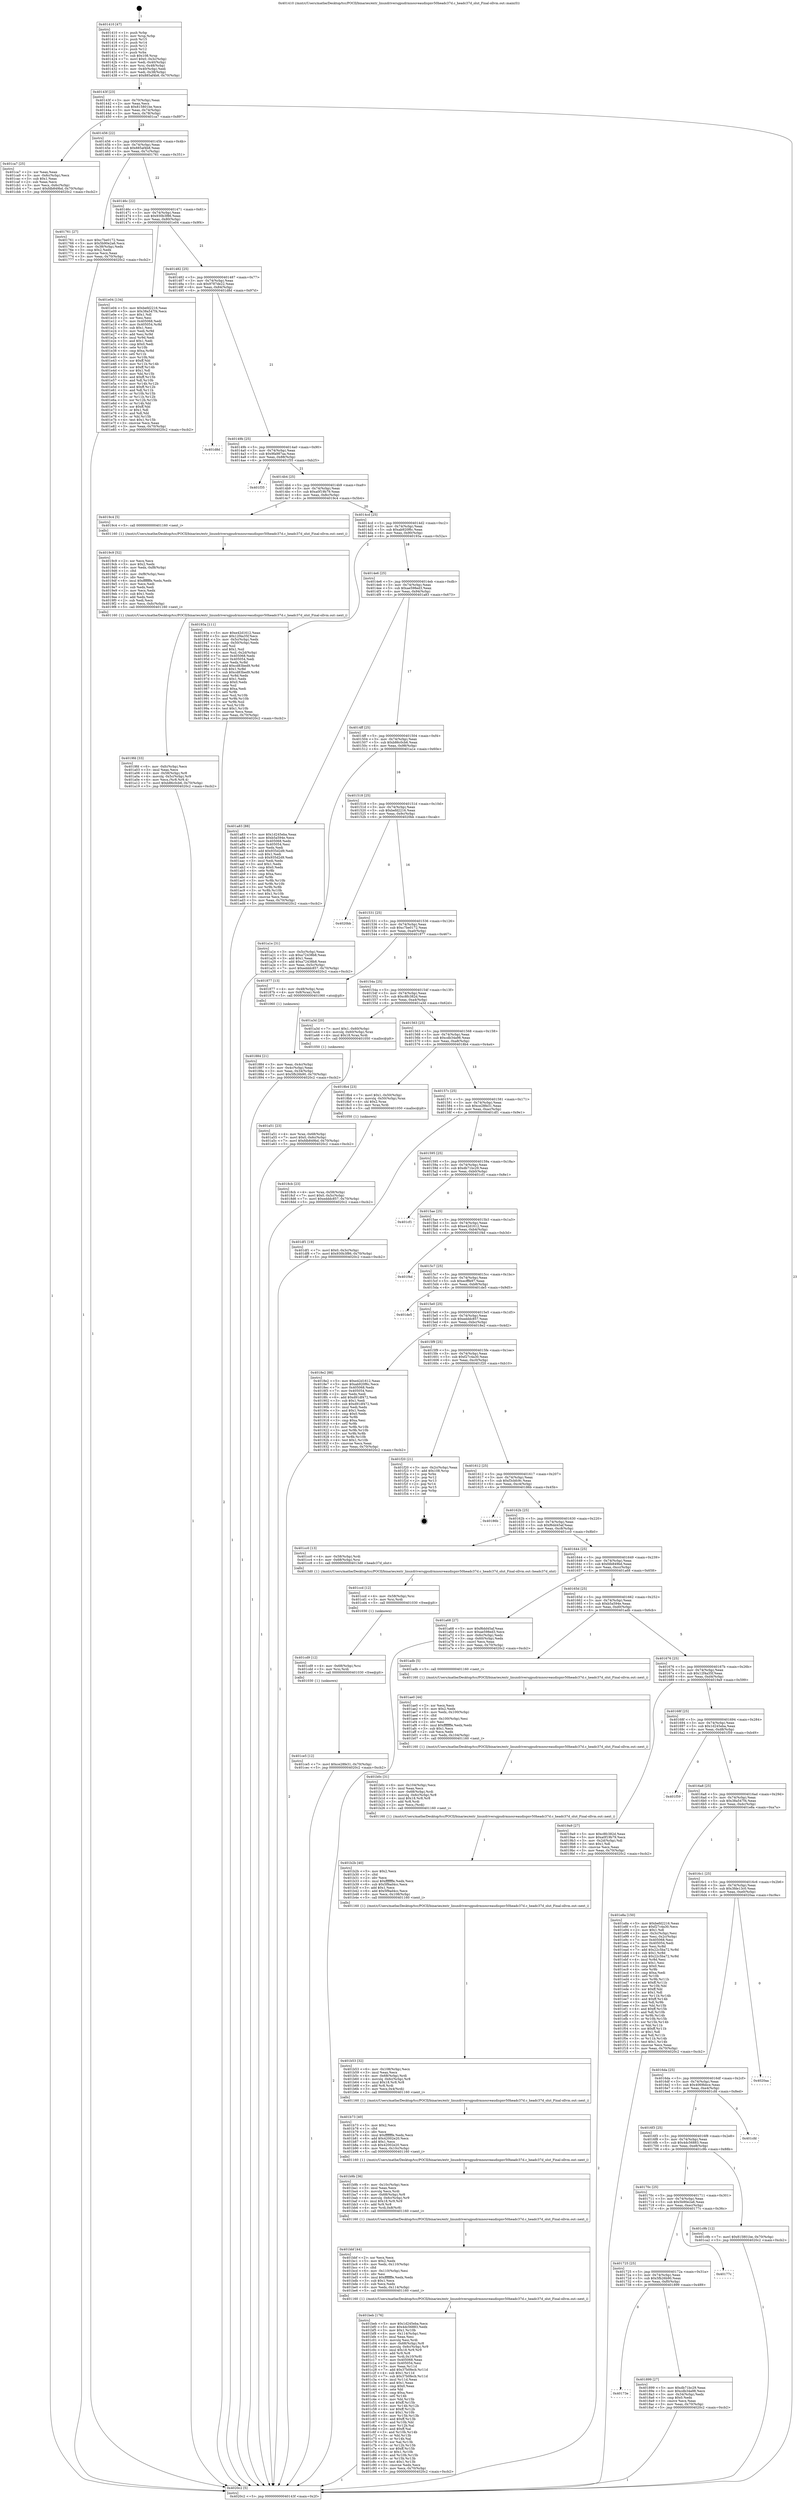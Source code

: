 digraph "0x401410" {
  label = "0x401410 (/mnt/c/Users/mathe/Desktop/tcc/POCII/binaries/extr_linuxdriversgpudrmnouveaudispnv50headc37d.c_headc37d_olut_Final-ollvm.out::main(0))"
  labelloc = "t"
  node[shape=record]

  Entry [label="",width=0.3,height=0.3,shape=circle,fillcolor=black,style=filled]
  "0x40143f" [label="{
     0x40143f [23]\l
     | [instrs]\l
     &nbsp;&nbsp;0x40143f \<+3\>: mov -0x70(%rbp),%eax\l
     &nbsp;&nbsp;0x401442 \<+2\>: mov %eax,%ecx\l
     &nbsp;&nbsp;0x401444 \<+6\>: sub $0x815801be,%ecx\l
     &nbsp;&nbsp;0x40144a \<+3\>: mov %eax,-0x74(%rbp)\l
     &nbsp;&nbsp;0x40144d \<+3\>: mov %ecx,-0x78(%rbp)\l
     &nbsp;&nbsp;0x401450 \<+6\>: je 0000000000401ca7 \<main+0x897\>\l
  }"]
  "0x401ca7" [label="{
     0x401ca7 [25]\l
     | [instrs]\l
     &nbsp;&nbsp;0x401ca7 \<+2\>: xor %eax,%eax\l
     &nbsp;&nbsp;0x401ca9 \<+3\>: mov -0x6c(%rbp),%ecx\l
     &nbsp;&nbsp;0x401cac \<+3\>: sub $0x1,%eax\l
     &nbsp;&nbsp;0x401caf \<+2\>: sub %eax,%ecx\l
     &nbsp;&nbsp;0x401cb1 \<+3\>: mov %ecx,-0x6c(%rbp)\l
     &nbsp;&nbsp;0x401cb4 \<+7\>: movl $0xfdb849bd,-0x70(%rbp)\l
     &nbsp;&nbsp;0x401cbb \<+5\>: jmp 00000000004020c2 \<main+0xcb2\>\l
  }"]
  "0x401456" [label="{
     0x401456 [22]\l
     | [instrs]\l
     &nbsp;&nbsp;0x401456 \<+5\>: jmp 000000000040145b \<main+0x4b\>\l
     &nbsp;&nbsp;0x40145b \<+3\>: mov -0x74(%rbp),%eax\l
     &nbsp;&nbsp;0x40145e \<+5\>: sub $0x885af4b8,%eax\l
     &nbsp;&nbsp;0x401463 \<+3\>: mov %eax,-0x7c(%rbp)\l
     &nbsp;&nbsp;0x401466 \<+6\>: je 0000000000401761 \<main+0x351\>\l
  }"]
  Exit [label="",width=0.3,height=0.3,shape=circle,fillcolor=black,style=filled,peripheries=2]
  "0x401761" [label="{
     0x401761 [27]\l
     | [instrs]\l
     &nbsp;&nbsp;0x401761 \<+5\>: mov $0xc7be0172,%eax\l
     &nbsp;&nbsp;0x401766 \<+5\>: mov $0x5b90e2a6,%ecx\l
     &nbsp;&nbsp;0x40176b \<+3\>: mov -0x38(%rbp),%edx\l
     &nbsp;&nbsp;0x40176e \<+3\>: cmp $0x2,%edx\l
     &nbsp;&nbsp;0x401771 \<+3\>: cmovne %ecx,%eax\l
     &nbsp;&nbsp;0x401774 \<+3\>: mov %eax,-0x70(%rbp)\l
     &nbsp;&nbsp;0x401777 \<+5\>: jmp 00000000004020c2 \<main+0xcb2\>\l
  }"]
  "0x40146c" [label="{
     0x40146c [22]\l
     | [instrs]\l
     &nbsp;&nbsp;0x40146c \<+5\>: jmp 0000000000401471 \<main+0x61\>\l
     &nbsp;&nbsp;0x401471 \<+3\>: mov -0x74(%rbp),%eax\l
     &nbsp;&nbsp;0x401474 \<+5\>: sub $0x930b3f86,%eax\l
     &nbsp;&nbsp;0x401479 \<+3\>: mov %eax,-0x80(%rbp)\l
     &nbsp;&nbsp;0x40147c \<+6\>: je 0000000000401e04 \<main+0x9f4\>\l
  }"]
  "0x4020c2" [label="{
     0x4020c2 [5]\l
     | [instrs]\l
     &nbsp;&nbsp;0x4020c2 \<+5\>: jmp 000000000040143f \<main+0x2f\>\l
  }"]
  "0x401410" [label="{
     0x401410 [47]\l
     | [instrs]\l
     &nbsp;&nbsp;0x401410 \<+1\>: push %rbp\l
     &nbsp;&nbsp;0x401411 \<+3\>: mov %rsp,%rbp\l
     &nbsp;&nbsp;0x401414 \<+2\>: push %r15\l
     &nbsp;&nbsp;0x401416 \<+2\>: push %r14\l
     &nbsp;&nbsp;0x401418 \<+2\>: push %r13\l
     &nbsp;&nbsp;0x40141a \<+2\>: push %r12\l
     &nbsp;&nbsp;0x40141c \<+1\>: push %rbx\l
     &nbsp;&nbsp;0x40141d \<+7\>: sub $0x108,%rsp\l
     &nbsp;&nbsp;0x401424 \<+7\>: movl $0x0,-0x3c(%rbp)\l
     &nbsp;&nbsp;0x40142b \<+3\>: mov %edi,-0x40(%rbp)\l
     &nbsp;&nbsp;0x40142e \<+4\>: mov %rsi,-0x48(%rbp)\l
     &nbsp;&nbsp;0x401432 \<+3\>: mov -0x40(%rbp),%edi\l
     &nbsp;&nbsp;0x401435 \<+3\>: mov %edi,-0x38(%rbp)\l
     &nbsp;&nbsp;0x401438 \<+7\>: movl $0x885af4b8,-0x70(%rbp)\l
  }"]
  "0x401ce5" [label="{
     0x401ce5 [12]\l
     | [instrs]\l
     &nbsp;&nbsp;0x401ce5 \<+7\>: movl $0xce28fe31,-0x70(%rbp)\l
     &nbsp;&nbsp;0x401cec \<+5\>: jmp 00000000004020c2 \<main+0xcb2\>\l
  }"]
  "0x401e04" [label="{
     0x401e04 [134]\l
     | [instrs]\l
     &nbsp;&nbsp;0x401e04 \<+5\>: mov $0xbefd2216,%eax\l
     &nbsp;&nbsp;0x401e09 \<+5\>: mov $0x38a547f4,%ecx\l
     &nbsp;&nbsp;0x401e0e \<+2\>: mov $0x1,%dl\l
     &nbsp;&nbsp;0x401e10 \<+2\>: xor %esi,%esi\l
     &nbsp;&nbsp;0x401e12 \<+7\>: mov 0x405068,%edi\l
     &nbsp;&nbsp;0x401e19 \<+8\>: mov 0x405054,%r8d\l
     &nbsp;&nbsp;0x401e21 \<+3\>: sub $0x1,%esi\l
     &nbsp;&nbsp;0x401e24 \<+3\>: mov %edi,%r9d\l
     &nbsp;&nbsp;0x401e27 \<+3\>: add %esi,%r9d\l
     &nbsp;&nbsp;0x401e2a \<+4\>: imul %r9d,%edi\l
     &nbsp;&nbsp;0x401e2e \<+3\>: and $0x1,%edi\l
     &nbsp;&nbsp;0x401e31 \<+3\>: cmp $0x0,%edi\l
     &nbsp;&nbsp;0x401e34 \<+4\>: sete %r10b\l
     &nbsp;&nbsp;0x401e38 \<+4\>: cmp $0xa,%r8d\l
     &nbsp;&nbsp;0x401e3c \<+4\>: setl %r11b\l
     &nbsp;&nbsp;0x401e40 \<+3\>: mov %r10b,%bl\l
     &nbsp;&nbsp;0x401e43 \<+3\>: xor $0xff,%bl\l
     &nbsp;&nbsp;0x401e46 \<+3\>: mov %r11b,%r14b\l
     &nbsp;&nbsp;0x401e49 \<+4\>: xor $0xff,%r14b\l
     &nbsp;&nbsp;0x401e4d \<+3\>: xor $0x1,%dl\l
     &nbsp;&nbsp;0x401e50 \<+3\>: mov %bl,%r15b\l
     &nbsp;&nbsp;0x401e53 \<+4\>: and $0xff,%r15b\l
     &nbsp;&nbsp;0x401e57 \<+3\>: and %dl,%r10b\l
     &nbsp;&nbsp;0x401e5a \<+3\>: mov %r14b,%r12b\l
     &nbsp;&nbsp;0x401e5d \<+4\>: and $0xff,%r12b\l
     &nbsp;&nbsp;0x401e61 \<+3\>: and %dl,%r11b\l
     &nbsp;&nbsp;0x401e64 \<+3\>: or %r10b,%r15b\l
     &nbsp;&nbsp;0x401e67 \<+3\>: or %r11b,%r12b\l
     &nbsp;&nbsp;0x401e6a \<+3\>: xor %r12b,%r15b\l
     &nbsp;&nbsp;0x401e6d \<+3\>: or %r14b,%bl\l
     &nbsp;&nbsp;0x401e70 \<+3\>: xor $0xff,%bl\l
     &nbsp;&nbsp;0x401e73 \<+3\>: or $0x1,%dl\l
     &nbsp;&nbsp;0x401e76 \<+2\>: and %dl,%bl\l
     &nbsp;&nbsp;0x401e78 \<+3\>: or %bl,%r15b\l
     &nbsp;&nbsp;0x401e7b \<+4\>: test $0x1,%r15b\l
     &nbsp;&nbsp;0x401e7f \<+3\>: cmovne %ecx,%eax\l
     &nbsp;&nbsp;0x401e82 \<+3\>: mov %eax,-0x70(%rbp)\l
     &nbsp;&nbsp;0x401e85 \<+5\>: jmp 00000000004020c2 \<main+0xcb2\>\l
  }"]
  "0x401482" [label="{
     0x401482 [25]\l
     | [instrs]\l
     &nbsp;&nbsp;0x401482 \<+5\>: jmp 0000000000401487 \<main+0x77\>\l
     &nbsp;&nbsp;0x401487 \<+3\>: mov -0x74(%rbp),%eax\l
     &nbsp;&nbsp;0x40148a \<+5\>: sub $0x9787de22,%eax\l
     &nbsp;&nbsp;0x40148f \<+6\>: mov %eax,-0x84(%rbp)\l
     &nbsp;&nbsp;0x401495 \<+6\>: je 0000000000401d8d \<main+0x97d\>\l
  }"]
  "0x401cd9" [label="{
     0x401cd9 [12]\l
     | [instrs]\l
     &nbsp;&nbsp;0x401cd9 \<+4\>: mov -0x68(%rbp),%rsi\l
     &nbsp;&nbsp;0x401cdd \<+3\>: mov %rsi,%rdi\l
     &nbsp;&nbsp;0x401ce0 \<+5\>: call 0000000000401030 \<free@plt\>\l
     | [calls]\l
     &nbsp;&nbsp;0x401030 \{1\} (unknown)\l
  }"]
  "0x401d8d" [label="{
     0x401d8d\l
  }", style=dashed]
  "0x40149b" [label="{
     0x40149b [25]\l
     | [instrs]\l
     &nbsp;&nbsp;0x40149b \<+5\>: jmp 00000000004014a0 \<main+0x90\>\l
     &nbsp;&nbsp;0x4014a0 \<+3\>: mov -0x74(%rbp),%eax\l
     &nbsp;&nbsp;0x4014a3 \<+5\>: sub $0x9fa987aa,%eax\l
     &nbsp;&nbsp;0x4014a8 \<+6\>: mov %eax,-0x88(%rbp)\l
     &nbsp;&nbsp;0x4014ae \<+6\>: je 0000000000401f35 \<main+0xb25\>\l
  }"]
  "0x401ccd" [label="{
     0x401ccd [12]\l
     | [instrs]\l
     &nbsp;&nbsp;0x401ccd \<+4\>: mov -0x58(%rbp),%rsi\l
     &nbsp;&nbsp;0x401cd1 \<+3\>: mov %rsi,%rdi\l
     &nbsp;&nbsp;0x401cd4 \<+5\>: call 0000000000401030 \<free@plt\>\l
     | [calls]\l
     &nbsp;&nbsp;0x401030 \{1\} (unknown)\l
  }"]
  "0x401f35" [label="{
     0x401f35\l
  }", style=dashed]
  "0x4014b4" [label="{
     0x4014b4 [25]\l
     | [instrs]\l
     &nbsp;&nbsp;0x4014b4 \<+5\>: jmp 00000000004014b9 \<main+0xa9\>\l
     &nbsp;&nbsp;0x4014b9 \<+3\>: mov -0x74(%rbp),%eax\l
     &nbsp;&nbsp;0x4014bc \<+5\>: sub $0xa0f19b79,%eax\l
     &nbsp;&nbsp;0x4014c1 \<+6\>: mov %eax,-0x8c(%rbp)\l
     &nbsp;&nbsp;0x4014c7 \<+6\>: je 00000000004019c4 \<main+0x5b4\>\l
  }"]
  "0x401beb" [label="{
     0x401beb [176]\l
     | [instrs]\l
     &nbsp;&nbsp;0x401beb \<+5\>: mov $0x1d245eba,%ecx\l
     &nbsp;&nbsp;0x401bf0 \<+5\>: mov $0x4dc56883,%edx\l
     &nbsp;&nbsp;0x401bf5 \<+3\>: mov $0x1,%r10b\l
     &nbsp;&nbsp;0x401bf8 \<+6\>: mov -0x114(%rbp),%esi\l
     &nbsp;&nbsp;0x401bfe \<+3\>: imul %eax,%esi\l
     &nbsp;&nbsp;0x401c01 \<+3\>: movslq %esi,%rdi\l
     &nbsp;&nbsp;0x401c04 \<+4\>: mov -0x68(%rbp),%r8\l
     &nbsp;&nbsp;0x401c08 \<+4\>: movslq -0x6c(%rbp),%r9\l
     &nbsp;&nbsp;0x401c0c \<+4\>: imul $0x18,%r9,%r9\l
     &nbsp;&nbsp;0x401c10 \<+3\>: add %r9,%r8\l
     &nbsp;&nbsp;0x401c13 \<+4\>: mov %rdi,0x10(%r8)\l
     &nbsp;&nbsp;0x401c17 \<+7\>: mov 0x405068,%eax\l
     &nbsp;&nbsp;0x401c1e \<+7\>: mov 0x405054,%esi\l
     &nbsp;&nbsp;0x401c25 \<+3\>: mov %eax,%r11d\l
     &nbsp;&nbsp;0x401c28 \<+7\>: add $0x37b0fecb,%r11d\l
     &nbsp;&nbsp;0x401c2f \<+4\>: sub $0x1,%r11d\l
     &nbsp;&nbsp;0x401c33 \<+7\>: sub $0x37b0fecb,%r11d\l
     &nbsp;&nbsp;0x401c3a \<+4\>: imul %r11d,%eax\l
     &nbsp;&nbsp;0x401c3e \<+3\>: and $0x1,%eax\l
     &nbsp;&nbsp;0x401c41 \<+3\>: cmp $0x0,%eax\l
     &nbsp;&nbsp;0x401c44 \<+3\>: sete %bl\l
     &nbsp;&nbsp;0x401c47 \<+3\>: cmp $0xa,%esi\l
     &nbsp;&nbsp;0x401c4a \<+4\>: setl %r14b\l
     &nbsp;&nbsp;0x401c4e \<+3\>: mov %bl,%r15b\l
     &nbsp;&nbsp;0x401c51 \<+4\>: xor $0xff,%r15b\l
     &nbsp;&nbsp;0x401c55 \<+3\>: mov %r14b,%r12b\l
     &nbsp;&nbsp;0x401c58 \<+4\>: xor $0xff,%r12b\l
     &nbsp;&nbsp;0x401c5c \<+4\>: xor $0x1,%r10b\l
     &nbsp;&nbsp;0x401c60 \<+3\>: mov %r15b,%r13b\l
     &nbsp;&nbsp;0x401c63 \<+4\>: and $0xff,%r13b\l
     &nbsp;&nbsp;0x401c67 \<+3\>: and %r10b,%bl\l
     &nbsp;&nbsp;0x401c6a \<+3\>: mov %r12b,%al\l
     &nbsp;&nbsp;0x401c6d \<+2\>: and $0xff,%al\l
     &nbsp;&nbsp;0x401c6f \<+3\>: and %r10b,%r14b\l
     &nbsp;&nbsp;0x401c72 \<+3\>: or %bl,%r13b\l
     &nbsp;&nbsp;0x401c75 \<+3\>: or %r14b,%al\l
     &nbsp;&nbsp;0x401c78 \<+3\>: xor %al,%r13b\l
     &nbsp;&nbsp;0x401c7b \<+3\>: or %r12b,%r15b\l
     &nbsp;&nbsp;0x401c7e \<+4\>: xor $0xff,%r15b\l
     &nbsp;&nbsp;0x401c82 \<+4\>: or $0x1,%r10b\l
     &nbsp;&nbsp;0x401c86 \<+3\>: and %r10b,%r15b\l
     &nbsp;&nbsp;0x401c89 \<+3\>: or %r15b,%r13b\l
     &nbsp;&nbsp;0x401c8c \<+4\>: test $0x1,%r13b\l
     &nbsp;&nbsp;0x401c90 \<+3\>: cmovne %edx,%ecx\l
     &nbsp;&nbsp;0x401c93 \<+3\>: mov %ecx,-0x70(%rbp)\l
     &nbsp;&nbsp;0x401c96 \<+5\>: jmp 00000000004020c2 \<main+0xcb2\>\l
  }"]
  "0x4019c4" [label="{
     0x4019c4 [5]\l
     | [instrs]\l
     &nbsp;&nbsp;0x4019c4 \<+5\>: call 0000000000401160 \<next_i\>\l
     | [calls]\l
     &nbsp;&nbsp;0x401160 \{1\} (/mnt/c/Users/mathe/Desktop/tcc/POCII/binaries/extr_linuxdriversgpudrmnouveaudispnv50headc37d.c_headc37d_olut_Final-ollvm.out::next_i)\l
  }"]
  "0x4014cd" [label="{
     0x4014cd [25]\l
     | [instrs]\l
     &nbsp;&nbsp;0x4014cd \<+5\>: jmp 00000000004014d2 \<main+0xc2\>\l
     &nbsp;&nbsp;0x4014d2 \<+3\>: mov -0x74(%rbp),%eax\l
     &nbsp;&nbsp;0x4014d5 \<+5\>: sub $0xab920f6c,%eax\l
     &nbsp;&nbsp;0x4014da \<+6\>: mov %eax,-0x90(%rbp)\l
     &nbsp;&nbsp;0x4014e0 \<+6\>: je 000000000040193a \<main+0x52a\>\l
  }"]
  "0x401bbf" [label="{
     0x401bbf [44]\l
     | [instrs]\l
     &nbsp;&nbsp;0x401bbf \<+2\>: xor %ecx,%ecx\l
     &nbsp;&nbsp;0x401bc1 \<+5\>: mov $0x2,%edx\l
     &nbsp;&nbsp;0x401bc6 \<+6\>: mov %edx,-0x110(%rbp)\l
     &nbsp;&nbsp;0x401bcc \<+1\>: cltd\l
     &nbsp;&nbsp;0x401bcd \<+6\>: mov -0x110(%rbp),%esi\l
     &nbsp;&nbsp;0x401bd3 \<+2\>: idiv %esi\l
     &nbsp;&nbsp;0x401bd5 \<+6\>: imul $0xfffffffe,%edx,%edx\l
     &nbsp;&nbsp;0x401bdb \<+3\>: sub $0x1,%ecx\l
     &nbsp;&nbsp;0x401bde \<+2\>: sub %ecx,%edx\l
     &nbsp;&nbsp;0x401be0 \<+6\>: mov %edx,-0x114(%rbp)\l
     &nbsp;&nbsp;0x401be6 \<+5\>: call 0000000000401160 \<next_i\>\l
     | [calls]\l
     &nbsp;&nbsp;0x401160 \{1\} (/mnt/c/Users/mathe/Desktop/tcc/POCII/binaries/extr_linuxdriversgpudrmnouveaudispnv50headc37d.c_headc37d_olut_Final-ollvm.out::next_i)\l
  }"]
  "0x40193a" [label="{
     0x40193a [111]\l
     | [instrs]\l
     &nbsp;&nbsp;0x40193a \<+5\>: mov $0xe42d1612,%eax\l
     &nbsp;&nbsp;0x40193f \<+5\>: mov $0x12f4a35f,%ecx\l
     &nbsp;&nbsp;0x401944 \<+3\>: mov -0x5c(%rbp),%edx\l
     &nbsp;&nbsp;0x401947 \<+3\>: cmp -0x50(%rbp),%edx\l
     &nbsp;&nbsp;0x40194a \<+4\>: setl %sil\l
     &nbsp;&nbsp;0x40194e \<+4\>: and $0x1,%sil\l
     &nbsp;&nbsp;0x401952 \<+4\>: mov %sil,-0x2d(%rbp)\l
     &nbsp;&nbsp;0x401956 \<+7\>: mov 0x405068,%edx\l
     &nbsp;&nbsp;0x40195d \<+7\>: mov 0x405054,%edi\l
     &nbsp;&nbsp;0x401964 \<+3\>: mov %edx,%r8d\l
     &nbsp;&nbsp;0x401967 \<+7\>: add $0xcd83bed9,%r8d\l
     &nbsp;&nbsp;0x40196e \<+4\>: sub $0x1,%r8d\l
     &nbsp;&nbsp;0x401972 \<+7\>: sub $0xcd83bed9,%r8d\l
     &nbsp;&nbsp;0x401979 \<+4\>: imul %r8d,%edx\l
     &nbsp;&nbsp;0x40197d \<+3\>: and $0x1,%edx\l
     &nbsp;&nbsp;0x401980 \<+3\>: cmp $0x0,%edx\l
     &nbsp;&nbsp;0x401983 \<+4\>: sete %sil\l
     &nbsp;&nbsp;0x401987 \<+3\>: cmp $0xa,%edi\l
     &nbsp;&nbsp;0x40198a \<+4\>: setl %r9b\l
     &nbsp;&nbsp;0x40198e \<+3\>: mov %sil,%r10b\l
     &nbsp;&nbsp;0x401991 \<+3\>: and %r9b,%r10b\l
     &nbsp;&nbsp;0x401994 \<+3\>: xor %r9b,%sil\l
     &nbsp;&nbsp;0x401997 \<+3\>: or %sil,%r10b\l
     &nbsp;&nbsp;0x40199a \<+4\>: test $0x1,%r10b\l
     &nbsp;&nbsp;0x40199e \<+3\>: cmovne %ecx,%eax\l
     &nbsp;&nbsp;0x4019a1 \<+3\>: mov %eax,-0x70(%rbp)\l
     &nbsp;&nbsp;0x4019a4 \<+5\>: jmp 00000000004020c2 \<main+0xcb2\>\l
  }"]
  "0x4014e6" [label="{
     0x4014e6 [25]\l
     | [instrs]\l
     &nbsp;&nbsp;0x4014e6 \<+5\>: jmp 00000000004014eb \<main+0xdb\>\l
     &nbsp;&nbsp;0x4014eb \<+3\>: mov -0x74(%rbp),%eax\l
     &nbsp;&nbsp;0x4014ee \<+5\>: sub $0xae598ed3,%eax\l
     &nbsp;&nbsp;0x4014f3 \<+6\>: mov %eax,-0x94(%rbp)\l
     &nbsp;&nbsp;0x4014f9 \<+6\>: je 0000000000401a83 \<main+0x673\>\l
  }"]
  "0x401b9b" [label="{
     0x401b9b [36]\l
     | [instrs]\l
     &nbsp;&nbsp;0x401b9b \<+6\>: mov -0x10c(%rbp),%ecx\l
     &nbsp;&nbsp;0x401ba1 \<+3\>: imul %eax,%ecx\l
     &nbsp;&nbsp;0x401ba4 \<+3\>: movslq %ecx,%rdi\l
     &nbsp;&nbsp;0x401ba7 \<+4\>: mov -0x68(%rbp),%r8\l
     &nbsp;&nbsp;0x401bab \<+4\>: movslq -0x6c(%rbp),%r9\l
     &nbsp;&nbsp;0x401baf \<+4\>: imul $0x18,%r9,%r9\l
     &nbsp;&nbsp;0x401bb3 \<+3\>: add %r9,%r8\l
     &nbsp;&nbsp;0x401bb6 \<+4\>: mov %rdi,0x8(%r8)\l
     &nbsp;&nbsp;0x401bba \<+5\>: call 0000000000401160 \<next_i\>\l
     | [calls]\l
     &nbsp;&nbsp;0x401160 \{1\} (/mnt/c/Users/mathe/Desktop/tcc/POCII/binaries/extr_linuxdriversgpudrmnouveaudispnv50headc37d.c_headc37d_olut_Final-ollvm.out::next_i)\l
  }"]
  "0x401a83" [label="{
     0x401a83 [88]\l
     | [instrs]\l
     &nbsp;&nbsp;0x401a83 \<+5\>: mov $0x1d245eba,%eax\l
     &nbsp;&nbsp;0x401a88 \<+5\>: mov $0xb5a594e,%ecx\l
     &nbsp;&nbsp;0x401a8d \<+7\>: mov 0x405068,%edx\l
     &nbsp;&nbsp;0x401a94 \<+7\>: mov 0x405054,%esi\l
     &nbsp;&nbsp;0x401a9b \<+2\>: mov %edx,%edi\l
     &nbsp;&nbsp;0x401a9d \<+6\>: add $0x935d2d9,%edi\l
     &nbsp;&nbsp;0x401aa3 \<+3\>: sub $0x1,%edi\l
     &nbsp;&nbsp;0x401aa6 \<+6\>: sub $0x935d2d9,%edi\l
     &nbsp;&nbsp;0x401aac \<+3\>: imul %edi,%edx\l
     &nbsp;&nbsp;0x401aaf \<+3\>: and $0x1,%edx\l
     &nbsp;&nbsp;0x401ab2 \<+3\>: cmp $0x0,%edx\l
     &nbsp;&nbsp;0x401ab5 \<+4\>: sete %r8b\l
     &nbsp;&nbsp;0x401ab9 \<+3\>: cmp $0xa,%esi\l
     &nbsp;&nbsp;0x401abc \<+4\>: setl %r9b\l
     &nbsp;&nbsp;0x401ac0 \<+3\>: mov %r8b,%r10b\l
     &nbsp;&nbsp;0x401ac3 \<+3\>: and %r9b,%r10b\l
     &nbsp;&nbsp;0x401ac6 \<+3\>: xor %r9b,%r8b\l
     &nbsp;&nbsp;0x401ac9 \<+3\>: or %r8b,%r10b\l
     &nbsp;&nbsp;0x401acc \<+4\>: test $0x1,%r10b\l
     &nbsp;&nbsp;0x401ad0 \<+3\>: cmovne %ecx,%eax\l
     &nbsp;&nbsp;0x401ad3 \<+3\>: mov %eax,-0x70(%rbp)\l
     &nbsp;&nbsp;0x401ad6 \<+5\>: jmp 00000000004020c2 \<main+0xcb2\>\l
  }"]
  "0x4014ff" [label="{
     0x4014ff [25]\l
     | [instrs]\l
     &nbsp;&nbsp;0x4014ff \<+5\>: jmp 0000000000401504 \<main+0xf4\>\l
     &nbsp;&nbsp;0x401504 \<+3\>: mov -0x74(%rbp),%eax\l
     &nbsp;&nbsp;0x401507 \<+5\>: sub $0xb86c0cb6,%eax\l
     &nbsp;&nbsp;0x40150c \<+6\>: mov %eax,-0x98(%rbp)\l
     &nbsp;&nbsp;0x401512 \<+6\>: je 0000000000401a1e \<main+0x60e\>\l
  }"]
  "0x401b73" [label="{
     0x401b73 [40]\l
     | [instrs]\l
     &nbsp;&nbsp;0x401b73 \<+5\>: mov $0x2,%ecx\l
     &nbsp;&nbsp;0x401b78 \<+1\>: cltd\l
     &nbsp;&nbsp;0x401b79 \<+2\>: idiv %ecx\l
     &nbsp;&nbsp;0x401b7b \<+6\>: imul $0xfffffffe,%edx,%ecx\l
     &nbsp;&nbsp;0x401b81 \<+6\>: add $0x42002e20,%ecx\l
     &nbsp;&nbsp;0x401b87 \<+3\>: add $0x1,%ecx\l
     &nbsp;&nbsp;0x401b8a \<+6\>: sub $0x42002e20,%ecx\l
     &nbsp;&nbsp;0x401b90 \<+6\>: mov %ecx,-0x10c(%rbp)\l
     &nbsp;&nbsp;0x401b96 \<+5\>: call 0000000000401160 \<next_i\>\l
     | [calls]\l
     &nbsp;&nbsp;0x401160 \{1\} (/mnt/c/Users/mathe/Desktop/tcc/POCII/binaries/extr_linuxdriversgpudrmnouveaudispnv50headc37d.c_headc37d_olut_Final-ollvm.out::next_i)\l
  }"]
  "0x401a1e" [label="{
     0x401a1e [31]\l
     | [instrs]\l
     &nbsp;&nbsp;0x401a1e \<+3\>: mov -0x5c(%rbp),%eax\l
     &nbsp;&nbsp;0x401a21 \<+5\>: sub $0xa72438b8,%eax\l
     &nbsp;&nbsp;0x401a26 \<+3\>: add $0x1,%eax\l
     &nbsp;&nbsp;0x401a29 \<+5\>: add $0xa72438b8,%eax\l
     &nbsp;&nbsp;0x401a2e \<+3\>: mov %eax,-0x5c(%rbp)\l
     &nbsp;&nbsp;0x401a31 \<+7\>: movl $0xedddc857,-0x70(%rbp)\l
     &nbsp;&nbsp;0x401a38 \<+5\>: jmp 00000000004020c2 \<main+0xcb2\>\l
  }"]
  "0x401518" [label="{
     0x401518 [25]\l
     | [instrs]\l
     &nbsp;&nbsp;0x401518 \<+5\>: jmp 000000000040151d \<main+0x10d\>\l
     &nbsp;&nbsp;0x40151d \<+3\>: mov -0x74(%rbp),%eax\l
     &nbsp;&nbsp;0x401520 \<+5\>: sub $0xbefd2216,%eax\l
     &nbsp;&nbsp;0x401525 \<+6\>: mov %eax,-0x9c(%rbp)\l
     &nbsp;&nbsp;0x40152b \<+6\>: je 00000000004020bb \<main+0xcab\>\l
  }"]
  "0x401b53" [label="{
     0x401b53 [32]\l
     | [instrs]\l
     &nbsp;&nbsp;0x401b53 \<+6\>: mov -0x108(%rbp),%ecx\l
     &nbsp;&nbsp;0x401b59 \<+3\>: imul %eax,%ecx\l
     &nbsp;&nbsp;0x401b5c \<+4\>: mov -0x68(%rbp),%rdi\l
     &nbsp;&nbsp;0x401b60 \<+4\>: movslq -0x6c(%rbp),%r8\l
     &nbsp;&nbsp;0x401b64 \<+4\>: imul $0x18,%r8,%r8\l
     &nbsp;&nbsp;0x401b68 \<+3\>: add %r8,%rdi\l
     &nbsp;&nbsp;0x401b6b \<+3\>: mov %ecx,0x4(%rdi)\l
     &nbsp;&nbsp;0x401b6e \<+5\>: call 0000000000401160 \<next_i\>\l
     | [calls]\l
     &nbsp;&nbsp;0x401160 \{1\} (/mnt/c/Users/mathe/Desktop/tcc/POCII/binaries/extr_linuxdriversgpudrmnouveaudispnv50headc37d.c_headc37d_olut_Final-ollvm.out::next_i)\l
  }"]
  "0x4020bb" [label="{
     0x4020bb\l
  }", style=dashed]
  "0x401531" [label="{
     0x401531 [25]\l
     | [instrs]\l
     &nbsp;&nbsp;0x401531 \<+5\>: jmp 0000000000401536 \<main+0x126\>\l
     &nbsp;&nbsp;0x401536 \<+3\>: mov -0x74(%rbp),%eax\l
     &nbsp;&nbsp;0x401539 \<+5\>: sub $0xc7be0172,%eax\l
     &nbsp;&nbsp;0x40153e \<+6\>: mov %eax,-0xa0(%rbp)\l
     &nbsp;&nbsp;0x401544 \<+6\>: je 0000000000401877 \<main+0x467\>\l
  }"]
  "0x401b2b" [label="{
     0x401b2b [40]\l
     | [instrs]\l
     &nbsp;&nbsp;0x401b2b \<+5\>: mov $0x2,%ecx\l
     &nbsp;&nbsp;0x401b30 \<+1\>: cltd\l
     &nbsp;&nbsp;0x401b31 \<+2\>: idiv %ecx\l
     &nbsp;&nbsp;0x401b33 \<+6\>: imul $0xfffffffe,%edx,%ecx\l
     &nbsp;&nbsp;0x401b39 \<+6\>: sub $0x5f9ad4cc,%ecx\l
     &nbsp;&nbsp;0x401b3f \<+3\>: add $0x1,%ecx\l
     &nbsp;&nbsp;0x401b42 \<+6\>: add $0x5f9ad4cc,%ecx\l
     &nbsp;&nbsp;0x401b48 \<+6\>: mov %ecx,-0x108(%rbp)\l
     &nbsp;&nbsp;0x401b4e \<+5\>: call 0000000000401160 \<next_i\>\l
     | [calls]\l
     &nbsp;&nbsp;0x401160 \{1\} (/mnt/c/Users/mathe/Desktop/tcc/POCII/binaries/extr_linuxdriversgpudrmnouveaudispnv50headc37d.c_headc37d_olut_Final-ollvm.out::next_i)\l
  }"]
  "0x401877" [label="{
     0x401877 [13]\l
     | [instrs]\l
     &nbsp;&nbsp;0x401877 \<+4\>: mov -0x48(%rbp),%rax\l
     &nbsp;&nbsp;0x40187b \<+4\>: mov 0x8(%rax),%rdi\l
     &nbsp;&nbsp;0x40187f \<+5\>: call 0000000000401060 \<atoi@plt\>\l
     | [calls]\l
     &nbsp;&nbsp;0x401060 \{1\} (unknown)\l
  }"]
  "0x40154a" [label="{
     0x40154a [25]\l
     | [instrs]\l
     &nbsp;&nbsp;0x40154a \<+5\>: jmp 000000000040154f \<main+0x13f\>\l
     &nbsp;&nbsp;0x40154f \<+3\>: mov -0x74(%rbp),%eax\l
     &nbsp;&nbsp;0x401552 \<+5\>: sub $0xc8fc382d,%eax\l
     &nbsp;&nbsp;0x401557 \<+6\>: mov %eax,-0xa4(%rbp)\l
     &nbsp;&nbsp;0x40155d \<+6\>: je 0000000000401a3d \<main+0x62d\>\l
  }"]
  "0x401884" [label="{
     0x401884 [21]\l
     | [instrs]\l
     &nbsp;&nbsp;0x401884 \<+3\>: mov %eax,-0x4c(%rbp)\l
     &nbsp;&nbsp;0x401887 \<+3\>: mov -0x4c(%rbp),%eax\l
     &nbsp;&nbsp;0x40188a \<+3\>: mov %eax,-0x34(%rbp)\l
     &nbsp;&nbsp;0x40188d \<+7\>: movl $0x5fb26b90,-0x70(%rbp)\l
     &nbsp;&nbsp;0x401894 \<+5\>: jmp 00000000004020c2 \<main+0xcb2\>\l
  }"]
  "0x401b0c" [label="{
     0x401b0c [31]\l
     | [instrs]\l
     &nbsp;&nbsp;0x401b0c \<+6\>: mov -0x104(%rbp),%ecx\l
     &nbsp;&nbsp;0x401b12 \<+3\>: imul %eax,%ecx\l
     &nbsp;&nbsp;0x401b15 \<+4\>: mov -0x68(%rbp),%rdi\l
     &nbsp;&nbsp;0x401b19 \<+4\>: movslq -0x6c(%rbp),%r8\l
     &nbsp;&nbsp;0x401b1d \<+4\>: imul $0x18,%r8,%r8\l
     &nbsp;&nbsp;0x401b21 \<+3\>: add %r8,%rdi\l
     &nbsp;&nbsp;0x401b24 \<+2\>: mov %ecx,(%rdi)\l
     &nbsp;&nbsp;0x401b26 \<+5\>: call 0000000000401160 \<next_i\>\l
     | [calls]\l
     &nbsp;&nbsp;0x401160 \{1\} (/mnt/c/Users/mathe/Desktop/tcc/POCII/binaries/extr_linuxdriversgpudrmnouveaudispnv50headc37d.c_headc37d_olut_Final-ollvm.out::next_i)\l
  }"]
  "0x401a3d" [label="{
     0x401a3d [20]\l
     | [instrs]\l
     &nbsp;&nbsp;0x401a3d \<+7\>: movl $0x1,-0x60(%rbp)\l
     &nbsp;&nbsp;0x401a44 \<+4\>: movslq -0x60(%rbp),%rax\l
     &nbsp;&nbsp;0x401a48 \<+4\>: imul $0x18,%rax,%rdi\l
     &nbsp;&nbsp;0x401a4c \<+5\>: call 0000000000401050 \<malloc@plt\>\l
     | [calls]\l
     &nbsp;&nbsp;0x401050 \{1\} (unknown)\l
  }"]
  "0x401563" [label="{
     0x401563 [25]\l
     | [instrs]\l
     &nbsp;&nbsp;0x401563 \<+5\>: jmp 0000000000401568 \<main+0x158\>\l
     &nbsp;&nbsp;0x401568 \<+3\>: mov -0x74(%rbp),%eax\l
     &nbsp;&nbsp;0x40156b \<+5\>: sub $0xcdb34a98,%eax\l
     &nbsp;&nbsp;0x401570 \<+6\>: mov %eax,-0xa8(%rbp)\l
     &nbsp;&nbsp;0x401576 \<+6\>: je 00000000004018b4 \<main+0x4a4\>\l
  }"]
  "0x401ae0" [label="{
     0x401ae0 [44]\l
     | [instrs]\l
     &nbsp;&nbsp;0x401ae0 \<+2\>: xor %ecx,%ecx\l
     &nbsp;&nbsp;0x401ae2 \<+5\>: mov $0x2,%edx\l
     &nbsp;&nbsp;0x401ae7 \<+6\>: mov %edx,-0x100(%rbp)\l
     &nbsp;&nbsp;0x401aed \<+1\>: cltd\l
     &nbsp;&nbsp;0x401aee \<+6\>: mov -0x100(%rbp),%esi\l
     &nbsp;&nbsp;0x401af4 \<+2\>: idiv %esi\l
     &nbsp;&nbsp;0x401af6 \<+6\>: imul $0xfffffffe,%edx,%edx\l
     &nbsp;&nbsp;0x401afc \<+3\>: sub $0x1,%ecx\l
     &nbsp;&nbsp;0x401aff \<+2\>: sub %ecx,%edx\l
     &nbsp;&nbsp;0x401b01 \<+6\>: mov %edx,-0x104(%rbp)\l
     &nbsp;&nbsp;0x401b07 \<+5\>: call 0000000000401160 \<next_i\>\l
     | [calls]\l
     &nbsp;&nbsp;0x401160 \{1\} (/mnt/c/Users/mathe/Desktop/tcc/POCII/binaries/extr_linuxdriversgpudrmnouveaudispnv50headc37d.c_headc37d_olut_Final-ollvm.out::next_i)\l
  }"]
  "0x4018b4" [label="{
     0x4018b4 [23]\l
     | [instrs]\l
     &nbsp;&nbsp;0x4018b4 \<+7\>: movl $0x1,-0x50(%rbp)\l
     &nbsp;&nbsp;0x4018bb \<+4\>: movslq -0x50(%rbp),%rax\l
     &nbsp;&nbsp;0x4018bf \<+4\>: shl $0x2,%rax\l
     &nbsp;&nbsp;0x4018c3 \<+3\>: mov %rax,%rdi\l
     &nbsp;&nbsp;0x4018c6 \<+5\>: call 0000000000401050 \<malloc@plt\>\l
     | [calls]\l
     &nbsp;&nbsp;0x401050 \{1\} (unknown)\l
  }"]
  "0x40157c" [label="{
     0x40157c [25]\l
     | [instrs]\l
     &nbsp;&nbsp;0x40157c \<+5\>: jmp 0000000000401581 \<main+0x171\>\l
     &nbsp;&nbsp;0x401581 \<+3\>: mov -0x74(%rbp),%eax\l
     &nbsp;&nbsp;0x401584 \<+5\>: sub $0xce28fe31,%eax\l
     &nbsp;&nbsp;0x401589 \<+6\>: mov %eax,-0xac(%rbp)\l
     &nbsp;&nbsp;0x40158f \<+6\>: je 0000000000401df1 \<main+0x9e1\>\l
  }"]
  "0x401a51" [label="{
     0x401a51 [23]\l
     | [instrs]\l
     &nbsp;&nbsp;0x401a51 \<+4\>: mov %rax,-0x68(%rbp)\l
     &nbsp;&nbsp;0x401a55 \<+7\>: movl $0x0,-0x6c(%rbp)\l
     &nbsp;&nbsp;0x401a5c \<+7\>: movl $0xfdb849bd,-0x70(%rbp)\l
     &nbsp;&nbsp;0x401a63 \<+5\>: jmp 00000000004020c2 \<main+0xcb2\>\l
  }"]
  "0x401df1" [label="{
     0x401df1 [19]\l
     | [instrs]\l
     &nbsp;&nbsp;0x401df1 \<+7\>: movl $0x0,-0x3c(%rbp)\l
     &nbsp;&nbsp;0x401df8 \<+7\>: movl $0x930b3f86,-0x70(%rbp)\l
     &nbsp;&nbsp;0x401dff \<+5\>: jmp 00000000004020c2 \<main+0xcb2\>\l
  }"]
  "0x401595" [label="{
     0x401595 [25]\l
     | [instrs]\l
     &nbsp;&nbsp;0x401595 \<+5\>: jmp 000000000040159a \<main+0x18a\>\l
     &nbsp;&nbsp;0x40159a \<+3\>: mov -0x74(%rbp),%eax\l
     &nbsp;&nbsp;0x40159d \<+5\>: sub $0xdb71bc29,%eax\l
     &nbsp;&nbsp;0x4015a2 \<+6\>: mov %eax,-0xb0(%rbp)\l
     &nbsp;&nbsp;0x4015a8 \<+6\>: je 0000000000401cf1 \<main+0x8e1\>\l
  }"]
  "0x4019fd" [label="{
     0x4019fd [33]\l
     | [instrs]\l
     &nbsp;&nbsp;0x4019fd \<+6\>: mov -0xfc(%rbp),%ecx\l
     &nbsp;&nbsp;0x401a03 \<+3\>: imul %eax,%ecx\l
     &nbsp;&nbsp;0x401a06 \<+4\>: mov -0x58(%rbp),%r8\l
     &nbsp;&nbsp;0x401a0a \<+4\>: movslq -0x5c(%rbp),%r9\l
     &nbsp;&nbsp;0x401a0e \<+4\>: mov %ecx,(%r8,%r9,4)\l
     &nbsp;&nbsp;0x401a12 \<+7\>: movl $0xb86c0cb6,-0x70(%rbp)\l
     &nbsp;&nbsp;0x401a19 \<+5\>: jmp 00000000004020c2 \<main+0xcb2\>\l
  }"]
  "0x401cf1" [label="{
     0x401cf1\l
  }", style=dashed]
  "0x4015ae" [label="{
     0x4015ae [25]\l
     | [instrs]\l
     &nbsp;&nbsp;0x4015ae \<+5\>: jmp 00000000004015b3 \<main+0x1a3\>\l
     &nbsp;&nbsp;0x4015b3 \<+3\>: mov -0x74(%rbp),%eax\l
     &nbsp;&nbsp;0x4015b6 \<+5\>: sub $0xe42d1612,%eax\l
     &nbsp;&nbsp;0x4015bb \<+6\>: mov %eax,-0xb4(%rbp)\l
     &nbsp;&nbsp;0x4015c1 \<+6\>: je 0000000000401f4d \<main+0xb3d\>\l
  }"]
  "0x4019c9" [label="{
     0x4019c9 [52]\l
     | [instrs]\l
     &nbsp;&nbsp;0x4019c9 \<+2\>: xor %ecx,%ecx\l
     &nbsp;&nbsp;0x4019cb \<+5\>: mov $0x2,%edx\l
     &nbsp;&nbsp;0x4019d0 \<+6\>: mov %edx,-0xf8(%rbp)\l
     &nbsp;&nbsp;0x4019d6 \<+1\>: cltd\l
     &nbsp;&nbsp;0x4019d7 \<+6\>: mov -0xf8(%rbp),%esi\l
     &nbsp;&nbsp;0x4019dd \<+2\>: idiv %esi\l
     &nbsp;&nbsp;0x4019df \<+6\>: imul $0xfffffffe,%edx,%edx\l
     &nbsp;&nbsp;0x4019e5 \<+2\>: mov %ecx,%edi\l
     &nbsp;&nbsp;0x4019e7 \<+2\>: sub %edx,%edi\l
     &nbsp;&nbsp;0x4019e9 \<+2\>: mov %ecx,%edx\l
     &nbsp;&nbsp;0x4019eb \<+3\>: sub $0x1,%edx\l
     &nbsp;&nbsp;0x4019ee \<+2\>: add %edx,%edi\l
     &nbsp;&nbsp;0x4019f0 \<+2\>: sub %edi,%ecx\l
     &nbsp;&nbsp;0x4019f2 \<+6\>: mov %ecx,-0xfc(%rbp)\l
     &nbsp;&nbsp;0x4019f8 \<+5\>: call 0000000000401160 \<next_i\>\l
     | [calls]\l
     &nbsp;&nbsp;0x401160 \{1\} (/mnt/c/Users/mathe/Desktop/tcc/POCII/binaries/extr_linuxdriversgpudrmnouveaudispnv50headc37d.c_headc37d_olut_Final-ollvm.out::next_i)\l
  }"]
  "0x401f4d" [label="{
     0x401f4d\l
  }", style=dashed]
  "0x4015c7" [label="{
     0x4015c7 [25]\l
     | [instrs]\l
     &nbsp;&nbsp;0x4015c7 \<+5\>: jmp 00000000004015cc \<main+0x1bc\>\l
     &nbsp;&nbsp;0x4015cc \<+3\>: mov -0x74(%rbp),%eax\l
     &nbsp;&nbsp;0x4015cf \<+5\>: sub $0xecfffe97,%eax\l
     &nbsp;&nbsp;0x4015d4 \<+6\>: mov %eax,-0xb8(%rbp)\l
     &nbsp;&nbsp;0x4015da \<+6\>: je 0000000000401de5 \<main+0x9d5\>\l
  }"]
  "0x4018cb" [label="{
     0x4018cb [23]\l
     | [instrs]\l
     &nbsp;&nbsp;0x4018cb \<+4\>: mov %rax,-0x58(%rbp)\l
     &nbsp;&nbsp;0x4018cf \<+7\>: movl $0x0,-0x5c(%rbp)\l
     &nbsp;&nbsp;0x4018d6 \<+7\>: movl $0xedddc857,-0x70(%rbp)\l
     &nbsp;&nbsp;0x4018dd \<+5\>: jmp 00000000004020c2 \<main+0xcb2\>\l
  }"]
  "0x401de5" [label="{
     0x401de5\l
  }", style=dashed]
  "0x4015e0" [label="{
     0x4015e0 [25]\l
     | [instrs]\l
     &nbsp;&nbsp;0x4015e0 \<+5\>: jmp 00000000004015e5 \<main+0x1d5\>\l
     &nbsp;&nbsp;0x4015e5 \<+3\>: mov -0x74(%rbp),%eax\l
     &nbsp;&nbsp;0x4015e8 \<+5\>: sub $0xedddc857,%eax\l
     &nbsp;&nbsp;0x4015ed \<+6\>: mov %eax,-0xbc(%rbp)\l
     &nbsp;&nbsp;0x4015f3 \<+6\>: je 00000000004018e2 \<main+0x4d2\>\l
  }"]
  "0x40173e" [label="{
     0x40173e\l
  }", style=dashed]
  "0x4018e2" [label="{
     0x4018e2 [88]\l
     | [instrs]\l
     &nbsp;&nbsp;0x4018e2 \<+5\>: mov $0xe42d1612,%eax\l
     &nbsp;&nbsp;0x4018e7 \<+5\>: mov $0xab920f6c,%ecx\l
     &nbsp;&nbsp;0x4018ec \<+7\>: mov 0x405068,%edx\l
     &nbsp;&nbsp;0x4018f3 \<+7\>: mov 0x405054,%esi\l
     &nbsp;&nbsp;0x4018fa \<+2\>: mov %edx,%edi\l
     &nbsp;&nbsp;0x4018fc \<+6\>: add $0xd91df472,%edi\l
     &nbsp;&nbsp;0x401902 \<+3\>: sub $0x1,%edi\l
     &nbsp;&nbsp;0x401905 \<+6\>: sub $0xd91df472,%edi\l
     &nbsp;&nbsp;0x40190b \<+3\>: imul %edi,%edx\l
     &nbsp;&nbsp;0x40190e \<+3\>: and $0x1,%edx\l
     &nbsp;&nbsp;0x401911 \<+3\>: cmp $0x0,%edx\l
     &nbsp;&nbsp;0x401914 \<+4\>: sete %r8b\l
     &nbsp;&nbsp;0x401918 \<+3\>: cmp $0xa,%esi\l
     &nbsp;&nbsp;0x40191b \<+4\>: setl %r9b\l
     &nbsp;&nbsp;0x40191f \<+3\>: mov %r8b,%r10b\l
     &nbsp;&nbsp;0x401922 \<+3\>: and %r9b,%r10b\l
     &nbsp;&nbsp;0x401925 \<+3\>: xor %r9b,%r8b\l
     &nbsp;&nbsp;0x401928 \<+3\>: or %r8b,%r10b\l
     &nbsp;&nbsp;0x40192b \<+4\>: test $0x1,%r10b\l
     &nbsp;&nbsp;0x40192f \<+3\>: cmovne %ecx,%eax\l
     &nbsp;&nbsp;0x401932 \<+3\>: mov %eax,-0x70(%rbp)\l
     &nbsp;&nbsp;0x401935 \<+5\>: jmp 00000000004020c2 \<main+0xcb2\>\l
  }"]
  "0x4015f9" [label="{
     0x4015f9 [25]\l
     | [instrs]\l
     &nbsp;&nbsp;0x4015f9 \<+5\>: jmp 00000000004015fe \<main+0x1ee\>\l
     &nbsp;&nbsp;0x4015fe \<+3\>: mov -0x74(%rbp),%eax\l
     &nbsp;&nbsp;0x401601 \<+5\>: sub $0xf27c4a30,%eax\l
     &nbsp;&nbsp;0x401606 \<+6\>: mov %eax,-0xc0(%rbp)\l
     &nbsp;&nbsp;0x40160c \<+6\>: je 0000000000401f20 \<main+0xb10\>\l
  }"]
  "0x401899" [label="{
     0x401899 [27]\l
     | [instrs]\l
     &nbsp;&nbsp;0x401899 \<+5\>: mov $0xdb71bc29,%eax\l
     &nbsp;&nbsp;0x40189e \<+5\>: mov $0xcdb34a98,%ecx\l
     &nbsp;&nbsp;0x4018a3 \<+3\>: mov -0x34(%rbp),%edx\l
     &nbsp;&nbsp;0x4018a6 \<+3\>: cmp $0x0,%edx\l
     &nbsp;&nbsp;0x4018a9 \<+3\>: cmove %ecx,%eax\l
     &nbsp;&nbsp;0x4018ac \<+3\>: mov %eax,-0x70(%rbp)\l
     &nbsp;&nbsp;0x4018af \<+5\>: jmp 00000000004020c2 \<main+0xcb2\>\l
  }"]
  "0x401f20" [label="{
     0x401f20 [21]\l
     | [instrs]\l
     &nbsp;&nbsp;0x401f20 \<+3\>: mov -0x2c(%rbp),%eax\l
     &nbsp;&nbsp;0x401f23 \<+7\>: add $0x108,%rsp\l
     &nbsp;&nbsp;0x401f2a \<+1\>: pop %rbx\l
     &nbsp;&nbsp;0x401f2b \<+2\>: pop %r12\l
     &nbsp;&nbsp;0x401f2d \<+2\>: pop %r13\l
     &nbsp;&nbsp;0x401f2f \<+2\>: pop %r14\l
     &nbsp;&nbsp;0x401f31 \<+2\>: pop %r15\l
     &nbsp;&nbsp;0x401f33 \<+1\>: pop %rbp\l
     &nbsp;&nbsp;0x401f34 \<+1\>: ret\l
  }"]
  "0x401612" [label="{
     0x401612 [25]\l
     | [instrs]\l
     &nbsp;&nbsp;0x401612 \<+5\>: jmp 0000000000401617 \<main+0x207\>\l
     &nbsp;&nbsp;0x401617 \<+3\>: mov -0x74(%rbp),%eax\l
     &nbsp;&nbsp;0x40161a \<+5\>: sub $0xf3cbfc9c,%eax\l
     &nbsp;&nbsp;0x40161f \<+6\>: mov %eax,-0xc4(%rbp)\l
     &nbsp;&nbsp;0x401625 \<+6\>: je 000000000040186b \<main+0x45b\>\l
  }"]
  "0x401725" [label="{
     0x401725 [25]\l
     | [instrs]\l
     &nbsp;&nbsp;0x401725 \<+5\>: jmp 000000000040172a \<main+0x31a\>\l
     &nbsp;&nbsp;0x40172a \<+3\>: mov -0x74(%rbp),%eax\l
     &nbsp;&nbsp;0x40172d \<+5\>: sub $0x5fb26b90,%eax\l
     &nbsp;&nbsp;0x401732 \<+6\>: mov %eax,-0xf0(%rbp)\l
     &nbsp;&nbsp;0x401738 \<+6\>: je 0000000000401899 \<main+0x489\>\l
  }"]
  "0x40186b" [label="{
     0x40186b\l
  }", style=dashed]
  "0x40162b" [label="{
     0x40162b [25]\l
     | [instrs]\l
     &nbsp;&nbsp;0x40162b \<+5\>: jmp 0000000000401630 \<main+0x220\>\l
     &nbsp;&nbsp;0x401630 \<+3\>: mov -0x74(%rbp),%eax\l
     &nbsp;&nbsp;0x401633 \<+5\>: sub $0xf6dd45af,%eax\l
     &nbsp;&nbsp;0x401638 \<+6\>: mov %eax,-0xc8(%rbp)\l
     &nbsp;&nbsp;0x40163e \<+6\>: je 0000000000401cc0 \<main+0x8b0\>\l
  }"]
  "0x40177c" [label="{
     0x40177c\l
  }", style=dashed]
  "0x401cc0" [label="{
     0x401cc0 [13]\l
     | [instrs]\l
     &nbsp;&nbsp;0x401cc0 \<+4\>: mov -0x58(%rbp),%rdi\l
     &nbsp;&nbsp;0x401cc4 \<+4\>: mov -0x68(%rbp),%rsi\l
     &nbsp;&nbsp;0x401cc8 \<+5\>: call 00000000004013d0 \<headc37d_olut\>\l
     | [calls]\l
     &nbsp;&nbsp;0x4013d0 \{1\} (/mnt/c/Users/mathe/Desktop/tcc/POCII/binaries/extr_linuxdriversgpudrmnouveaudispnv50headc37d.c_headc37d_olut_Final-ollvm.out::headc37d_olut)\l
  }"]
  "0x401644" [label="{
     0x401644 [25]\l
     | [instrs]\l
     &nbsp;&nbsp;0x401644 \<+5\>: jmp 0000000000401649 \<main+0x239\>\l
     &nbsp;&nbsp;0x401649 \<+3\>: mov -0x74(%rbp),%eax\l
     &nbsp;&nbsp;0x40164c \<+5\>: sub $0xfdb849bd,%eax\l
     &nbsp;&nbsp;0x401651 \<+6\>: mov %eax,-0xcc(%rbp)\l
     &nbsp;&nbsp;0x401657 \<+6\>: je 0000000000401a68 \<main+0x658\>\l
  }"]
  "0x40170c" [label="{
     0x40170c [25]\l
     | [instrs]\l
     &nbsp;&nbsp;0x40170c \<+5\>: jmp 0000000000401711 \<main+0x301\>\l
     &nbsp;&nbsp;0x401711 \<+3\>: mov -0x74(%rbp),%eax\l
     &nbsp;&nbsp;0x401714 \<+5\>: sub $0x5b90e2a6,%eax\l
     &nbsp;&nbsp;0x401719 \<+6\>: mov %eax,-0xec(%rbp)\l
     &nbsp;&nbsp;0x40171f \<+6\>: je 000000000040177c \<main+0x36c\>\l
  }"]
  "0x401a68" [label="{
     0x401a68 [27]\l
     | [instrs]\l
     &nbsp;&nbsp;0x401a68 \<+5\>: mov $0xf6dd45af,%eax\l
     &nbsp;&nbsp;0x401a6d \<+5\>: mov $0xae598ed3,%ecx\l
     &nbsp;&nbsp;0x401a72 \<+3\>: mov -0x6c(%rbp),%edx\l
     &nbsp;&nbsp;0x401a75 \<+3\>: cmp -0x60(%rbp),%edx\l
     &nbsp;&nbsp;0x401a78 \<+3\>: cmovl %ecx,%eax\l
     &nbsp;&nbsp;0x401a7b \<+3\>: mov %eax,-0x70(%rbp)\l
     &nbsp;&nbsp;0x401a7e \<+5\>: jmp 00000000004020c2 \<main+0xcb2\>\l
  }"]
  "0x40165d" [label="{
     0x40165d [25]\l
     | [instrs]\l
     &nbsp;&nbsp;0x40165d \<+5\>: jmp 0000000000401662 \<main+0x252\>\l
     &nbsp;&nbsp;0x401662 \<+3\>: mov -0x74(%rbp),%eax\l
     &nbsp;&nbsp;0x401665 \<+5\>: sub $0xb5a594e,%eax\l
     &nbsp;&nbsp;0x40166a \<+6\>: mov %eax,-0xd0(%rbp)\l
     &nbsp;&nbsp;0x401670 \<+6\>: je 0000000000401adb \<main+0x6cb\>\l
  }"]
  "0x401c9b" [label="{
     0x401c9b [12]\l
     | [instrs]\l
     &nbsp;&nbsp;0x401c9b \<+7\>: movl $0x815801be,-0x70(%rbp)\l
     &nbsp;&nbsp;0x401ca2 \<+5\>: jmp 00000000004020c2 \<main+0xcb2\>\l
  }"]
  "0x401adb" [label="{
     0x401adb [5]\l
     | [instrs]\l
     &nbsp;&nbsp;0x401adb \<+5\>: call 0000000000401160 \<next_i\>\l
     | [calls]\l
     &nbsp;&nbsp;0x401160 \{1\} (/mnt/c/Users/mathe/Desktop/tcc/POCII/binaries/extr_linuxdriversgpudrmnouveaudispnv50headc37d.c_headc37d_olut_Final-ollvm.out::next_i)\l
  }"]
  "0x401676" [label="{
     0x401676 [25]\l
     | [instrs]\l
     &nbsp;&nbsp;0x401676 \<+5\>: jmp 000000000040167b \<main+0x26b\>\l
     &nbsp;&nbsp;0x40167b \<+3\>: mov -0x74(%rbp),%eax\l
     &nbsp;&nbsp;0x40167e \<+5\>: sub $0x12f4a35f,%eax\l
     &nbsp;&nbsp;0x401683 \<+6\>: mov %eax,-0xd4(%rbp)\l
     &nbsp;&nbsp;0x401689 \<+6\>: je 00000000004019a9 \<main+0x599\>\l
  }"]
  "0x4016f3" [label="{
     0x4016f3 [25]\l
     | [instrs]\l
     &nbsp;&nbsp;0x4016f3 \<+5\>: jmp 00000000004016f8 \<main+0x2e8\>\l
     &nbsp;&nbsp;0x4016f8 \<+3\>: mov -0x74(%rbp),%eax\l
     &nbsp;&nbsp;0x4016fb \<+5\>: sub $0x4dc56883,%eax\l
     &nbsp;&nbsp;0x401700 \<+6\>: mov %eax,-0xe8(%rbp)\l
     &nbsp;&nbsp;0x401706 \<+6\>: je 0000000000401c9b \<main+0x88b\>\l
  }"]
  "0x4019a9" [label="{
     0x4019a9 [27]\l
     | [instrs]\l
     &nbsp;&nbsp;0x4019a9 \<+5\>: mov $0xc8fc382d,%eax\l
     &nbsp;&nbsp;0x4019ae \<+5\>: mov $0xa0f19b79,%ecx\l
     &nbsp;&nbsp;0x4019b3 \<+3\>: mov -0x2d(%rbp),%dl\l
     &nbsp;&nbsp;0x4019b6 \<+3\>: test $0x1,%dl\l
     &nbsp;&nbsp;0x4019b9 \<+3\>: cmovne %ecx,%eax\l
     &nbsp;&nbsp;0x4019bc \<+3\>: mov %eax,-0x70(%rbp)\l
     &nbsp;&nbsp;0x4019bf \<+5\>: jmp 00000000004020c2 \<main+0xcb2\>\l
  }"]
  "0x40168f" [label="{
     0x40168f [25]\l
     | [instrs]\l
     &nbsp;&nbsp;0x40168f \<+5\>: jmp 0000000000401694 \<main+0x284\>\l
     &nbsp;&nbsp;0x401694 \<+3\>: mov -0x74(%rbp),%eax\l
     &nbsp;&nbsp;0x401697 \<+5\>: sub $0x1d245eba,%eax\l
     &nbsp;&nbsp;0x40169c \<+6\>: mov %eax,-0xd8(%rbp)\l
     &nbsp;&nbsp;0x4016a2 \<+6\>: je 0000000000401f59 \<main+0xb49\>\l
  }"]
  "0x401cfd" [label="{
     0x401cfd\l
  }", style=dashed]
  "0x401f59" [label="{
     0x401f59\l
  }", style=dashed]
  "0x4016a8" [label="{
     0x4016a8 [25]\l
     | [instrs]\l
     &nbsp;&nbsp;0x4016a8 \<+5\>: jmp 00000000004016ad \<main+0x29d\>\l
     &nbsp;&nbsp;0x4016ad \<+3\>: mov -0x74(%rbp),%eax\l
     &nbsp;&nbsp;0x4016b0 \<+5\>: sub $0x38a547f4,%eax\l
     &nbsp;&nbsp;0x4016b5 \<+6\>: mov %eax,-0xdc(%rbp)\l
     &nbsp;&nbsp;0x4016bb \<+6\>: je 0000000000401e8a \<main+0xa7a\>\l
  }"]
  "0x4016da" [label="{
     0x4016da [25]\l
     | [instrs]\l
     &nbsp;&nbsp;0x4016da \<+5\>: jmp 00000000004016df \<main+0x2cf\>\l
     &nbsp;&nbsp;0x4016df \<+3\>: mov -0x74(%rbp),%eax\l
     &nbsp;&nbsp;0x4016e2 \<+5\>: sub $0x4069bbce,%eax\l
     &nbsp;&nbsp;0x4016e7 \<+6\>: mov %eax,-0xe4(%rbp)\l
     &nbsp;&nbsp;0x4016ed \<+6\>: je 0000000000401cfd \<main+0x8ed\>\l
  }"]
  "0x401e8a" [label="{
     0x401e8a [150]\l
     | [instrs]\l
     &nbsp;&nbsp;0x401e8a \<+5\>: mov $0xbefd2216,%eax\l
     &nbsp;&nbsp;0x401e8f \<+5\>: mov $0xf27c4a30,%ecx\l
     &nbsp;&nbsp;0x401e94 \<+2\>: mov $0x1,%dl\l
     &nbsp;&nbsp;0x401e96 \<+3\>: mov -0x3c(%rbp),%esi\l
     &nbsp;&nbsp;0x401e99 \<+3\>: mov %esi,-0x2c(%rbp)\l
     &nbsp;&nbsp;0x401e9c \<+7\>: mov 0x405068,%esi\l
     &nbsp;&nbsp;0x401ea3 \<+7\>: mov 0x405054,%edi\l
     &nbsp;&nbsp;0x401eaa \<+3\>: mov %esi,%r8d\l
     &nbsp;&nbsp;0x401ead \<+7\>: add $0x22c5ba72,%r8d\l
     &nbsp;&nbsp;0x401eb4 \<+4\>: sub $0x1,%r8d\l
     &nbsp;&nbsp;0x401eb8 \<+7\>: sub $0x22c5ba72,%r8d\l
     &nbsp;&nbsp;0x401ebf \<+4\>: imul %r8d,%esi\l
     &nbsp;&nbsp;0x401ec3 \<+3\>: and $0x1,%esi\l
     &nbsp;&nbsp;0x401ec6 \<+3\>: cmp $0x0,%esi\l
     &nbsp;&nbsp;0x401ec9 \<+4\>: sete %r9b\l
     &nbsp;&nbsp;0x401ecd \<+3\>: cmp $0xa,%edi\l
     &nbsp;&nbsp;0x401ed0 \<+4\>: setl %r10b\l
     &nbsp;&nbsp;0x401ed4 \<+3\>: mov %r9b,%r11b\l
     &nbsp;&nbsp;0x401ed7 \<+4\>: xor $0xff,%r11b\l
     &nbsp;&nbsp;0x401edb \<+3\>: mov %r10b,%bl\l
     &nbsp;&nbsp;0x401ede \<+3\>: xor $0xff,%bl\l
     &nbsp;&nbsp;0x401ee1 \<+3\>: xor $0x1,%dl\l
     &nbsp;&nbsp;0x401ee4 \<+3\>: mov %r11b,%r14b\l
     &nbsp;&nbsp;0x401ee7 \<+4\>: and $0xff,%r14b\l
     &nbsp;&nbsp;0x401eeb \<+3\>: and %dl,%r9b\l
     &nbsp;&nbsp;0x401eee \<+3\>: mov %bl,%r15b\l
     &nbsp;&nbsp;0x401ef1 \<+4\>: and $0xff,%r15b\l
     &nbsp;&nbsp;0x401ef5 \<+3\>: and %dl,%r10b\l
     &nbsp;&nbsp;0x401ef8 \<+3\>: or %r9b,%r14b\l
     &nbsp;&nbsp;0x401efb \<+3\>: or %r10b,%r15b\l
     &nbsp;&nbsp;0x401efe \<+3\>: xor %r15b,%r14b\l
     &nbsp;&nbsp;0x401f01 \<+3\>: or %bl,%r11b\l
     &nbsp;&nbsp;0x401f04 \<+4\>: xor $0xff,%r11b\l
     &nbsp;&nbsp;0x401f08 \<+3\>: or $0x1,%dl\l
     &nbsp;&nbsp;0x401f0b \<+3\>: and %dl,%r11b\l
     &nbsp;&nbsp;0x401f0e \<+3\>: or %r11b,%r14b\l
     &nbsp;&nbsp;0x401f11 \<+4\>: test $0x1,%r14b\l
     &nbsp;&nbsp;0x401f15 \<+3\>: cmovne %ecx,%eax\l
     &nbsp;&nbsp;0x401f18 \<+3\>: mov %eax,-0x70(%rbp)\l
     &nbsp;&nbsp;0x401f1b \<+5\>: jmp 00000000004020c2 \<main+0xcb2\>\l
  }"]
  "0x4016c1" [label="{
     0x4016c1 [25]\l
     | [instrs]\l
     &nbsp;&nbsp;0x4016c1 \<+5\>: jmp 00000000004016c6 \<main+0x2b6\>\l
     &nbsp;&nbsp;0x4016c6 \<+3\>: mov -0x74(%rbp),%eax\l
     &nbsp;&nbsp;0x4016c9 \<+5\>: sub $0x3fde13c0,%eax\l
     &nbsp;&nbsp;0x4016ce \<+6\>: mov %eax,-0xe0(%rbp)\l
     &nbsp;&nbsp;0x4016d4 \<+6\>: je 00000000004020aa \<main+0xc9a\>\l
  }"]
  "0x4020aa" [label="{
     0x4020aa\l
  }", style=dashed]
  Entry -> "0x401410" [label=" 1"]
  "0x40143f" -> "0x401ca7" [label=" 1"]
  "0x40143f" -> "0x401456" [label=" 23"]
  "0x401f20" -> Exit [label=" 1"]
  "0x401456" -> "0x401761" [label=" 1"]
  "0x401456" -> "0x40146c" [label=" 22"]
  "0x401761" -> "0x4020c2" [label=" 1"]
  "0x401410" -> "0x40143f" [label=" 1"]
  "0x4020c2" -> "0x40143f" [label=" 23"]
  "0x401e8a" -> "0x4020c2" [label=" 1"]
  "0x40146c" -> "0x401e04" [label=" 1"]
  "0x40146c" -> "0x401482" [label=" 21"]
  "0x401e04" -> "0x4020c2" [label=" 1"]
  "0x401482" -> "0x401d8d" [label=" 0"]
  "0x401482" -> "0x40149b" [label=" 21"]
  "0x401df1" -> "0x4020c2" [label=" 1"]
  "0x40149b" -> "0x401f35" [label=" 0"]
  "0x40149b" -> "0x4014b4" [label=" 21"]
  "0x401ce5" -> "0x4020c2" [label=" 1"]
  "0x4014b4" -> "0x4019c4" [label=" 1"]
  "0x4014b4" -> "0x4014cd" [label=" 20"]
  "0x401cd9" -> "0x401ce5" [label=" 1"]
  "0x4014cd" -> "0x40193a" [label=" 2"]
  "0x4014cd" -> "0x4014e6" [label=" 18"]
  "0x401ccd" -> "0x401cd9" [label=" 1"]
  "0x4014e6" -> "0x401a83" [label=" 1"]
  "0x4014e6" -> "0x4014ff" [label=" 17"]
  "0x401cc0" -> "0x401ccd" [label=" 1"]
  "0x4014ff" -> "0x401a1e" [label=" 1"]
  "0x4014ff" -> "0x401518" [label=" 16"]
  "0x401ca7" -> "0x4020c2" [label=" 1"]
  "0x401518" -> "0x4020bb" [label=" 0"]
  "0x401518" -> "0x401531" [label=" 16"]
  "0x401c9b" -> "0x4020c2" [label=" 1"]
  "0x401531" -> "0x401877" [label=" 1"]
  "0x401531" -> "0x40154a" [label=" 15"]
  "0x401877" -> "0x401884" [label=" 1"]
  "0x401884" -> "0x4020c2" [label=" 1"]
  "0x401beb" -> "0x4020c2" [label=" 1"]
  "0x40154a" -> "0x401a3d" [label=" 1"]
  "0x40154a" -> "0x401563" [label=" 14"]
  "0x401bbf" -> "0x401beb" [label=" 1"]
  "0x401563" -> "0x4018b4" [label=" 1"]
  "0x401563" -> "0x40157c" [label=" 13"]
  "0x401b9b" -> "0x401bbf" [label=" 1"]
  "0x40157c" -> "0x401df1" [label=" 1"]
  "0x40157c" -> "0x401595" [label=" 12"]
  "0x401b73" -> "0x401b9b" [label=" 1"]
  "0x401595" -> "0x401cf1" [label=" 0"]
  "0x401595" -> "0x4015ae" [label=" 12"]
  "0x401b53" -> "0x401b73" [label=" 1"]
  "0x4015ae" -> "0x401f4d" [label=" 0"]
  "0x4015ae" -> "0x4015c7" [label=" 12"]
  "0x401b2b" -> "0x401b53" [label=" 1"]
  "0x4015c7" -> "0x401de5" [label=" 0"]
  "0x4015c7" -> "0x4015e0" [label=" 12"]
  "0x401b0c" -> "0x401b2b" [label=" 1"]
  "0x4015e0" -> "0x4018e2" [label=" 2"]
  "0x4015e0" -> "0x4015f9" [label=" 10"]
  "0x401ae0" -> "0x401b0c" [label=" 1"]
  "0x4015f9" -> "0x401f20" [label=" 1"]
  "0x4015f9" -> "0x401612" [label=" 9"]
  "0x401adb" -> "0x401ae0" [label=" 1"]
  "0x401612" -> "0x40186b" [label=" 0"]
  "0x401612" -> "0x40162b" [label=" 9"]
  "0x401a68" -> "0x4020c2" [label=" 2"]
  "0x40162b" -> "0x401cc0" [label=" 1"]
  "0x40162b" -> "0x401644" [label=" 8"]
  "0x401a51" -> "0x4020c2" [label=" 1"]
  "0x401644" -> "0x401a68" [label=" 2"]
  "0x401644" -> "0x40165d" [label=" 6"]
  "0x401a1e" -> "0x4020c2" [label=" 1"]
  "0x40165d" -> "0x401adb" [label=" 1"]
  "0x40165d" -> "0x401676" [label=" 5"]
  "0x4019fd" -> "0x4020c2" [label=" 1"]
  "0x401676" -> "0x4019a9" [label=" 2"]
  "0x401676" -> "0x40168f" [label=" 3"]
  "0x4019c4" -> "0x4019c9" [label=" 1"]
  "0x40168f" -> "0x401f59" [label=" 0"]
  "0x40168f" -> "0x4016a8" [label=" 3"]
  "0x4019a9" -> "0x4020c2" [label=" 2"]
  "0x4016a8" -> "0x401e8a" [label=" 1"]
  "0x4016a8" -> "0x4016c1" [label=" 2"]
  "0x4018e2" -> "0x4020c2" [label=" 2"]
  "0x4016c1" -> "0x4020aa" [label=" 0"]
  "0x4016c1" -> "0x4016da" [label=" 2"]
  "0x40193a" -> "0x4020c2" [label=" 2"]
  "0x4016da" -> "0x401cfd" [label=" 0"]
  "0x4016da" -> "0x4016f3" [label=" 2"]
  "0x4019c9" -> "0x4019fd" [label=" 1"]
  "0x4016f3" -> "0x401c9b" [label=" 1"]
  "0x4016f3" -> "0x40170c" [label=" 1"]
  "0x401a3d" -> "0x401a51" [label=" 1"]
  "0x40170c" -> "0x40177c" [label=" 0"]
  "0x40170c" -> "0x401725" [label=" 1"]
  "0x401a83" -> "0x4020c2" [label=" 1"]
  "0x401725" -> "0x401899" [label=" 1"]
  "0x401725" -> "0x40173e" [label=" 0"]
  "0x401899" -> "0x4020c2" [label=" 1"]
  "0x4018b4" -> "0x4018cb" [label=" 1"]
  "0x4018cb" -> "0x4020c2" [label=" 1"]
}

